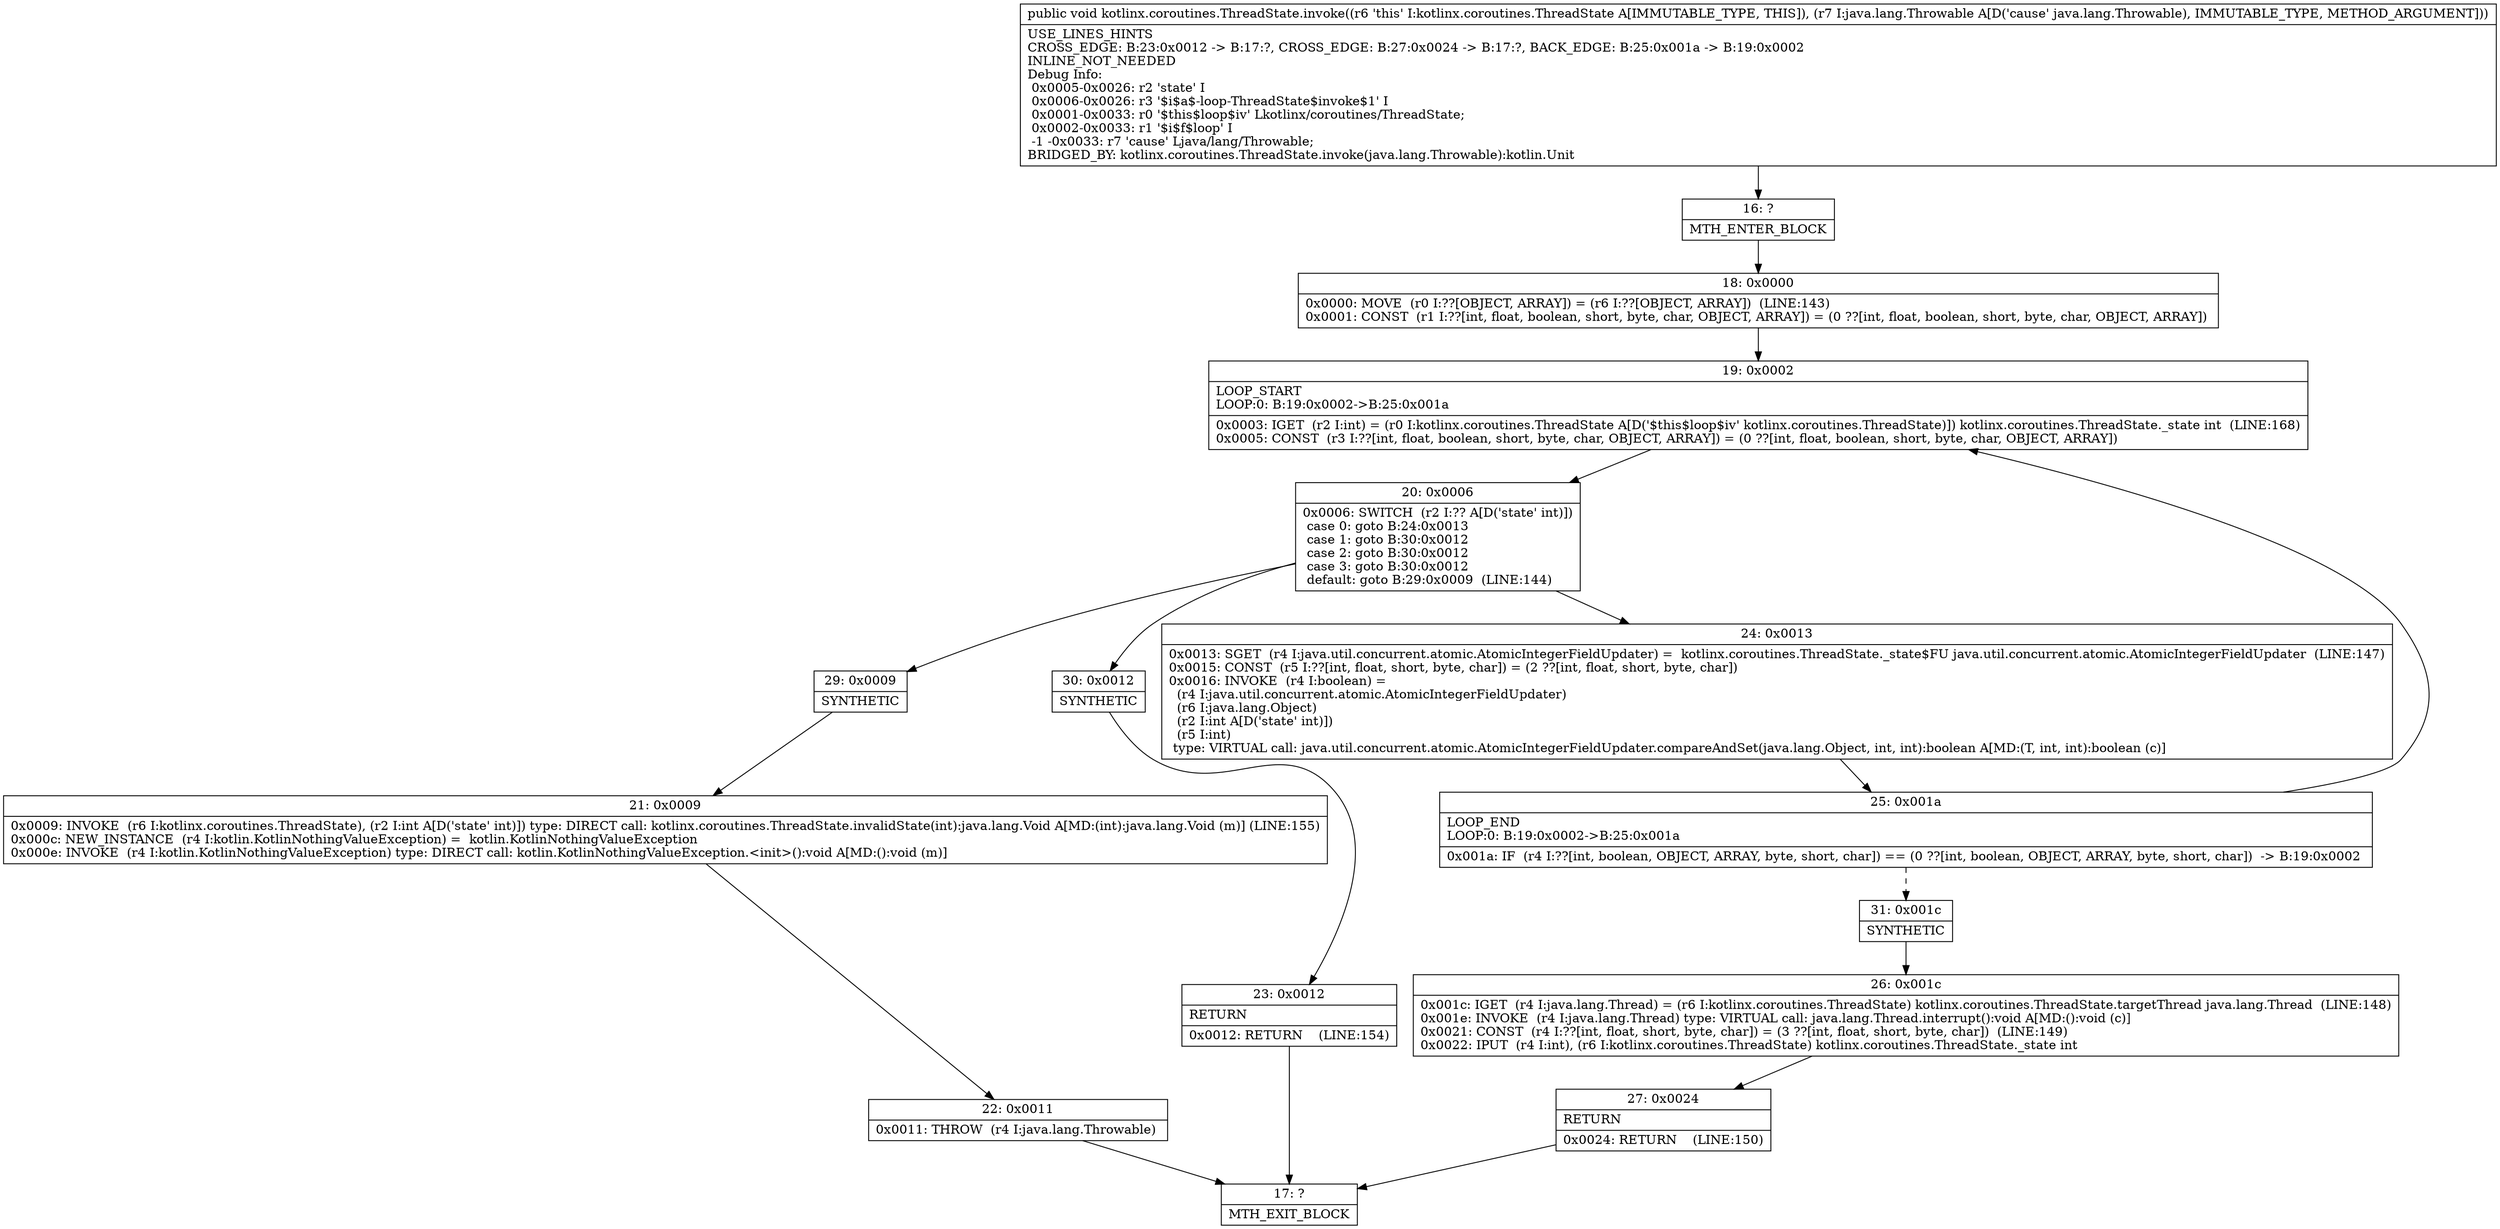 digraph "CFG forkotlinx.coroutines.ThreadState.invoke(Ljava\/lang\/Throwable;)V" {
Node_16 [shape=record,label="{16\:\ ?|MTH_ENTER_BLOCK\l}"];
Node_18 [shape=record,label="{18\:\ 0x0000|0x0000: MOVE  (r0 I:??[OBJECT, ARRAY]) = (r6 I:??[OBJECT, ARRAY])  (LINE:143)\l0x0001: CONST  (r1 I:??[int, float, boolean, short, byte, char, OBJECT, ARRAY]) = (0 ??[int, float, boolean, short, byte, char, OBJECT, ARRAY]) \l}"];
Node_19 [shape=record,label="{19\:\ 0x0002|LOOP_START\lLOOP:0: B:19:0x0002\-\>B:25:0x001a\l|0x0003: IGET  (r2 I:int) = (r0 I:kotlinx.coroutines.ThreadState A[D('$this$loop$iv' kotlinx.coroutines.ThreadState)]) kotlinx.coroutines.ThreadState._state int  (LINE:168)\l0x0005: CONST  (r3 I:??[int, float, boolean, short, byte, char, OBJECT, ARRAY]) = (0 ??[int, float, boolean, short, byte, char, OBJECT, ARRAY]) \l}"];
Node_20 [shape=record,label="{20\:\ 0x0006|0x0006: SWITCH  (r2 I:?? A[D('state' int)])\l case 0: goto B:24:0x0013\l case 1: goto B:30:0x0012\l case 2: goto B:30:0x0012\l case 3: goto B:30:0x0012\l default: goto B:29:0x0009  (LINE:144)\l}"];
Node_24 [shape=record,label="{24\:\ 0x0013|0x0013: SGET  (r4 I:java.util.concurrent.atomic.AtomicIntegerFieldUpdater) =  kotlinx.coroutines.ThreadState._state$FU java.util.concurrent.atomic.AtomicIntegerFieldUpdater  (LINE:147)\l0x0015: CONST  (r5 I:??[int, float, short, byte, char]) = (2 ??[int, float, short, byte, char]) \l0x0016: INVOKE  (r4 I:boolean) = \l  (r4 I:java.util.concurrent.atomic.AtomicIntegerFieldUpdater)\l  (r6 I:java.lang.Object)\l  (r2 I:int A[D('state' int)])\l  (r5 I:int)\l type: VIRTUAL call: java.util.concurrent.atomic.AtomicIntegerFieldUpdater.compareAndSet(java.lang.Object, int, int):boolean A[MD:(T, int, int):boolean (c)]\l}"];
Node_25 [shape=record,label="{25\:\ 0x001a|LOOP_END\lLOOP:0: B:19:0x0002\-\>B:25:0x001a\l|0x001a: IF  (r4 I:??[int, boolean, OBJECT, ARRAY, byte, short, char]) == (0 ??[int, boolean, OBJECT, ARRAY, byte, short, char])  \-\> B:19:0x0002 \l}"];
Node_31 [shape=record,label="{31\:\ 0x001c|SYNTHETIC\l}"];
Node_26 [shape=record,label="{26\:\ 0x001c|0x001c: IGET  (r4 I:java.lang.Thread) = (r6 I:kotlinx.coroutines.ThreadState) kotlinx.coroutines.ThreadState.targetThread java.lang.Thread  (LINE:148)\l0x001e: INVOKE  (r4 I:java.lang.Thread) type: VIRTUAL call: java.lang.Thread.interrupt():void A[MD:():void (c)]\l0x0021: CONST  (r4 I:??[int, float, short, byte, char]) = (3 ??[int, float, short, byte, char])  (LINE:149)\l0x0022: IPUT  (r4 I:int), (r6 I:kotlinx.coroutines.ThreadState) kotlinx.coroutines.ThreadState._state int \l}"];
Node_27 [shape=record,label="{27\:\ 0x0024|RETURN\l|0x0024: RETURN    (LINE:150)\l}"];
Node_17 [shape=record,label="{17\:\ ?|MTH_EXIT_BLOCK\l}"];
Node_29 [shape=record,label="{29\:\ 0x0009|SYNTHETIC\l}"];
Node_21 [shape=record,label="{21\:\ 0x0009|0x0009: INVOKE  (r6 I:kotlinx.coroutines.ThreadState), (r2 I:int A[D('state' int)]) type: DIRECT call: kotlinx.coroutines.ThreadState.invalidState(int):java.lang.Void A[MD:(int):java.lang.Void (m)] (LINE:155)\l0x000c: NEW_INSTANCE  (r4 I:kotlin.KotlinNothingValueException) =  kotlin.KotlinNothingValueException \l0x000e: INVOKE  (r4 I:kotlin.KotlinNothingValueException) type: DIRECT call: kotlin.KotlinNothingValueException.\<init\>():void A[MD:():void (m)]\l}"];
Node_22 [shape=record,label="{22\:\ 0x0011|0x0011: THROW  (r4 I:java.lang.Throwable) \l}"];
Node_30 [shape=record,label="{30\:\ 0x0012|SYNTHETIC\l}"];
Node_23 [shape=record,label="{23\:\ 0x0012|RETURN\l|0x0012: RETURN    (LINE:154)\l}"];
MethodNode[shape=record,label="{public void kotlinx.coroutines.ThreadState.invoke((r6 'this' I:kotlinx.coroutines.ThreadState A[IMMUTABLE_TYPE, THIS]), (r7 I:java.lang.Throwable A[D('cause' java.lang.Throwable), IMMUTABLE_TYPE, METHOD_ARGUMENT]))  | USE_LINES_HINTS\lCROSS_EDGE: B:23:0x0012 \-\> B:17:?, CROSS_EDGE: B:27:0x0024 \-\> B:17:?, BACK_EDGE: B:25:0x001a \-\> B:19:0x0002\lINLINE_NOT_NEEDED\lDebug Info:\l  0x0005\-0x0026: r2 'state' I\l  0x0006\-0x0026: r3 '$i$a$\-loop\-ThreadState$invoke$1' I\l  0x0001\-0x0033: r0 '$this$loop$iv' Lkotlinx\/coroutines\/ThreadState;\l  0x0002\-0x0033: r1 '$i$f$loop' I\l  \-1 \-0x0033: r7 'cause' Ljava\/lang\/Throwable;\lBRIDGED_BY: kotlinx.coroutines.ThreadState.invoke(java.lang.Throwable):kotlin.Unit\l}"];
MethodNode -> Node_16;Node_16 -> Node_18;
Node_18 -> Node_19;
Node_19 -> Node_20;
Node_20 -> Node_24;
Node_20 -> Node_29;
Node_20 -> Node_30;
Node_24 -> Node_25;
Node_25 -> Node_19;
Node_25 -> Node_31[style=dashed];
Node_31 -> Node_26;
Node_26 -> Node_27;
Node_27 -> Node_17;
Node_29 -> Node_21;
Node_21 -> Node_22;
Node_22 -> Node_17;
Node_30 -> Node_23;
Node_23 -> Node_17;
}


